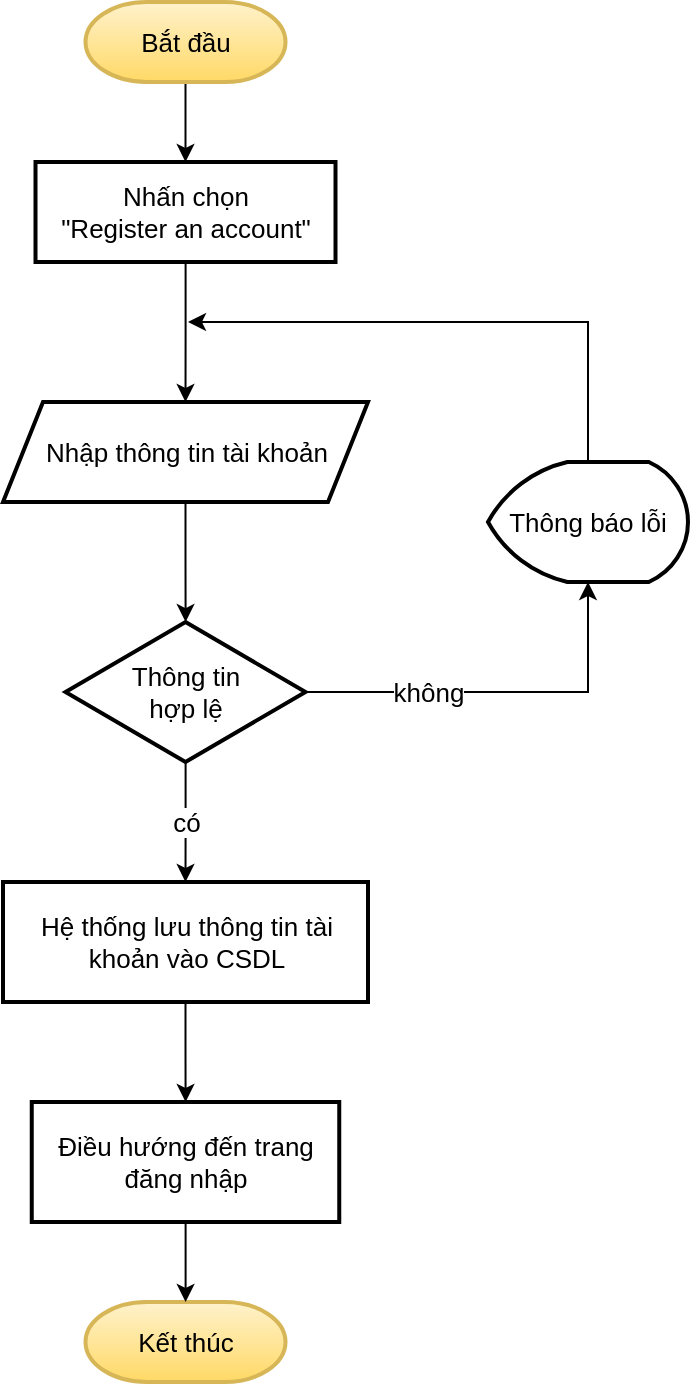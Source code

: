 <mxfile version="13.9.9" type="device"><diagram id="C5RBs43oDa-KdzZeNtuy" name="Page-1"><mxGraphModel dx="1217" dy="706" grid="1" gridSize="10" guides="1" tooltips="1" connect="1" arrows="1" fold="1" page="1" pageScale="1" pageWidth="827" pageHeight="1169" math="0" shadow="0"><root><mxCell id="WIyWlLk6GJQsqaUBKTNV-0"/><mxCell id="WIyWlLk6GJQsqaUBKTNV-1" parent="WIyWlLk6GJQsqaUBKTNV-0"/><mxCell id="OJgnIU0QqnoDwCDgp0rR-0" value="Kết thúc" style="strokeWidth=2;html=1;shape=mxgraph.flowchart.terminator;whiteSpace=wrap;labelBorderColor=none;fontSize=13;fontStyle=0;fillColor=#fff2cc;strokeColor=#d6b656;gradientColor=#ffd966;" vertex="1" parent="WIyWlLk6GJQsqaUBKTNV-1"><mxGeometry x="488.75" y="750" width="100" height="40" as="geometry"/></mxCell><mxCell id="OJgnIU0QqnoDwCDgp0rR-3" value="" style="edgeStyle=orthogonalEdgeStyle;rounded=0;orthogonalLoop=1;jettySize=auto;html=1;labelBorderColor=none;fontSize=13;fontStyle=0" edge="1" parent="WIyWlLk6GJQsqaUBKTNV-1" source="OJgnIU0QqnoDwCDgp0rR-1" target="OJgnIU0QqnoDwCDgp0rR-2"><mxGeometry relative="1" as="geometry"/></mxCell><mxCell id="OJgnIU0QqnoDwCDgp0rR-1" value="Bắt đầu" style="strokeWidth=2;html=1;shape=mxgraph.flowchart.terminator;whiteSpace=wrap;labelBorderColor=none;fontSize=13;fontStyle=0;fillColor=#fff2cc;strokeColor=#d6b656;gradientColor=#ffd966;" vertex="1" parent="WIyWlLk6GJQsqaUBKTNV-1"><mxGeometry x="488.75" y="100" width="100" height="40" as="geometry"/></mxCell><mxCell id="OJgnIU0QqnoDwCDgp0rR-5" value="" style="edgeStyle=orthogonalEdgeStyle;rounded=0;orthogonalLoop=1;jettySize=auto;html=1;labelBorderColor=none;fontSize=13;fontStyle=0" edge="1" parent="WIyWlLk6GJQsqaUBKTNV-1" source="OJgnIU0QqnoDwCDgp0rR-2" target="OJgnIU0QqnoDwCDgp0rR-4"><mxGeometry relative="1" as="geometry"/></mxCell><mxCell id="OJgnIU0QqnoDwCDgp0rR-2" value="Nhấn chọn&lt;br style=&quot;font-size: 13px;&quot;&gt;&quot;Register an account&quot;" style="whiteSpace=wrap;html=1;strokeWidth=2;labelBorderColor=none;fontSize=13;fontStyle=0" vertex="1" parent="WIyWlLk6GJQsqaUBKTNV-1"><mxGeometry x="463.75" y="180" width="150" height="50" as="geometry"/></mxCell><mxCell id="OJgnIU0QqnoDwCDgp0rR-7" value="" style="edgeStyle=orthogonalEdgeStyle;rounded=0;orthogonalLoop=1;jettySize=auto;html=1;labelBorderColor=none;fontSize=13;fontStyle=0" edge="1" parent="WIyWlLk6GJQsqaUBKTNV-1" source="OJgnIU0QqnoDwCDgp0rR-4" target="OJgnIU0QqnoDwCDgp0rR-6"><mxGeometry relative="1" as="geometry"/></mxCell><mxCell id="OJgnIU0QqnoDwCDgp0rR-4" value="Nhập thông tin tài khoản" style="shape=parallelogram;perimeter=parallelogramPerimeter;whiteSpace=wrap;html=1;fixedSize=1;strokeWidth=2;labelBorderColor=none;fontSize=13;fontStyle=0" vertex="1" parent="WIyWlLk6GJQsqaUBKTNV-1"><mxGeometry x="447.5" y="300" width="182.5" height="50" as="geometry"/></mxCell><mxCell id="OJgnIU0QqnoDwCDgp0rR-10" value="có" style="edgeStyle=orthogonalEdgeStyle;rounded=0;orthogonalLoop=1;jettySize=auto;html=1;labelBorderColor=none;fontSize=13;fontStyle=0" edge="1" parent="WIyWlLk6GJQsqaUBKTNV-1" source="OJgnIU0QqnoDwCDgp0rR-6" target="OJgnIU0QqnoDwCDgp0rR-9"><mxGeometry relative="1" as="geometry"/></mxCell><mxCell id="OJgnIU0QqnoDwCDgp0rR-12" value="không" style="edgeStyle=orthogonalEdgeStyle;rounded=0;orthogonalLoop=1;jettySize=auto;html=1;entryX=0.5;entryY=1;entryDx=0;entryDy=0;entryPerimeter=0;labelBorderColor=none;fontSize=13;fontStyle=0" edge="1" parent="WIyWlLk6GJQsqaUBKTNV-1" source="OJgnIU0QqnoDwCDgp0rR-6" target="OJgnIU0QqnoDwCDgp0rR-11"><mxGeometry x="-0.376" relative="1" as="geometry"><mxPoint as="offset"/></mxGeometry></mxCell><mxCell id="OJgnIU0QqnoDwCDgp0rR-6" value="Thông tin&lt;br style=&quot;font-size: 13px;&quot;&gt;hợp lệ" style="rhombus;whiteSpace=wrap;html=1;strokeWidth=2;labelBorderColor=none;fontSize=13;fontStyle=0" vertex="1" parent="WIyWlLk6GJQsqaUBKTNV-1"><mxGeometry x="478.75" y="410" width="120" height="70" as="geometry"/></mxCell><mxCell id="OJgnIU0QqnoDwCDgp0rR-15" value="" style="edgeStyle=orthogonalEdgeStyle;rounded=0;orthogonalLoop=1;jettySize=auto;html=1;labelBorderColor=none;fontSize=13;fontStyle=0" edge="1" parent="WIyWlLk6GJQsqaUBKTNV-1" source="OJgnIU0QqnoDwCDgp0rR-9" target="OJgnIU0QqnoDwCDgp0rR-14"><mxGeometry relative="1" as="geometry"/></mxCell><mxCell id="OJgnIU0QqnoDwCDgp0rR-9" value="Hệ thống lưu thông tin tài khoản vào CSDL" style="whiteSpace=wrap;html=1;strokeWidth=2;labelBorderColor=none;fontSize=13;fontStyle=0" vertex="1" parent="WIyWlLk6GJQsqaUBKTNV-1"><mxGeometry x="447.5" y="540" width="182.5" height="60" as="geometry"/></mxCell><mxCell id="OJgnIU0QqnoDwCDgp0rR-13" style="edgeStyle=orthogonalEdgeStyle;rounded=0;orthogonalLoop=1;jettySize=auto;html=1;labelBorderColor=none;fontSize=13;fontStyle=0" edge="1" parent="WIyWlLk6GJQsqaUBKTNV-1" source="OJgnIU0QqnoDwCDgp0rR-11"><mxGeometry relative="1" as="geometry"><mxPoint x="540" y="260" as="targetPoint"/><Array as="points"><mxPoint x="740" y="260"/></Array></mxGeometry></mxCell><mxCell id="OJgnIU0QqnoDwCDgp0rR-11" value="Thông báo lỗi" style="strokeWidth=2;html=1;shape=mxgraph.flowchart.display;whiteSpace=wrap;labelBorderColor=none;fontSize=13;fontStyle=0" vertex="1" parent="WIyWlLk6GJQsqaUBKTNV-1"><mxGeometry x="690" y="330" width="100" height="60" as="geometry"/></mxCell><mxCell id="OJgnIU0QqnoDwCDgp0rR-16" style="edgeStyle=orthogonalEdgeStyle;rounded=0;orthogonalLoop=1;jettySize=auto;html=1;labelBorderColor=none;fontSize=13;fontStyle=0" edge="1" parent="WIyWlLk6GJQsqaUBKTNV-1" source="OJgnIU0QqnoDwCDgp0rR-14" target="OJgnIU0QqnoDwCDgp0rR-0"><mxGeometry relative="1" as="geometry"/></mxCell><mxCell id="OJgnIU0QqnoDwCDgp0rR-14" value="Điều hướng đến trang đăng nhập" style="whiteSpace=wrap;html=1;strokeWidth=2;labelBorderColor=none;fontSize=13;fontStyle=0" vertex="1" parent="WIyWlLk6GJQsqaUBKTNV-1"><mxGeometry x="461.875" y="650" width="153.75" height="60" as="geometry"/></mxCell></root></mxGraphModel></diagram></mxfile>